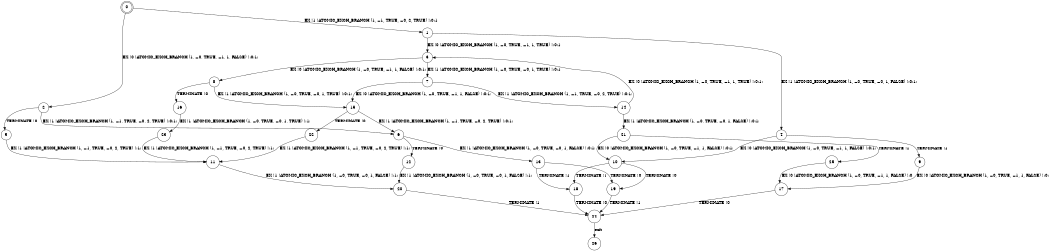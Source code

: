 digraph BCG {
size = "7, 10.5";
center = TRUE;
node [shape = circle];
0 [peripheries = 2];
0 -> 1 [label = "EX !1 !ATOMIC_EXCH_BRANCH (1, +1, TRUE, +0, 2, TRUE) !:0:1:"];
0 -> 2 [label = "EX !0 !ATOMIC_EXCH_BRANCH (1, +0, TRUE, +1, 1, FALSE) !:0:1:"];
1 -> 3 [label = "EX !0 !ATOMIC_EXCH_BRANCH (1, +0, TRUE, +1, 1, TRUE) !:0:1:"];
1 -> 4 [label = "EX !1 !ATOMIC_EXCH_BRANCH (1, +0, TRUE, +0, 1, FALSE) !:0:1:"];
2 -> 5 [label = "TERMINATE !0"];
2 -> 6 [label = "EX !1 !ATOMIC_EXCH_BRANCH (1, +1, TRUE, +0, 2, TRUE) !:0:1:"];
3 -> 7 [label = "EX !1 !ATOMIC_EXCH_BRANCH (1, +0, TRUE, +0, 1, TRUE) !:0:1:"];
3 -> 8 [label = "EX !0 !ATOMIC_EXCH_BRANCH (1, +0, TRUE, +1, 1, FALSE) !:0:1:"];
4 -> 9 [label = "TERMINATE !1"];
4 -> 10 [label = "EX !0 !ATOMIC_EXCH_BRANCH (1, +0, TRUE, +1, 1, FALSE) !:0:1:"];
5 -> 11 [label = "EX !1 !ATOMIC_EXCH_BRANCH (1, +1, TRUE, +0, 2, TRUE) !:1:"];
6 -> 12 [label = "TERMINATE !0"];
6 -> 13 [label = "EX !1 !ATOMIC_EXCH_BRANCH (1, +0, TRUE, +0, 1, FALSE) !:0:1:"];
7 -> 14 [label = "EX !1 !ATOMIC_EXCH_BRANCH (1, +1, TRUE, +0, 2, TRUE) !:0:1:"];
7 -> 15 [label = "EX !0 !ATOMIC_EXCH_BRANCH (1, +0, TRUE, +1, 1, FALSE) !:0:1:"];
8 -> 16 [label = "TERMINATE !0"];
8 -> 15 [label = "EX !1 !ATOMIC_EXCH_BRANCH (1, +0, TRUE, +0, 1, TRUE) !:0:1:"];
9 -> 17 [label = "EX !0 !ATOMIC_EXCH_BRANCH (1, +0, TRUE, +1, 1, FALSE) !:0:"];
10 -> 18 [label = "TERMINATE !1"];
10 -> 19 [label = "TERMINATE !0"];
11 -> 20 [label = "EX !1 !ATOMIC_EXCH_BRANCH (1, +0, TRUE, +0, 1, FALSE) !:1:"];
12 -> 20 [label = "EX !1 !ATOMIC_EXCH_BRANCH (1, +0, TRUE, +0, 1, FALSE) !:1:"];
13 -> 18 [label = "TERMINATE !1"];
13 -> 19 [label = "TERMINATE !0"];
14 -> 21 [label = "EX !1 !ATOMIC_EXCH_BRANCH (1, +0, TRUE, +0, 1, FALSE) !:0:1:"];
14 -> 3 [label = "EX !0 !ATOMIC_EXCH_BRANCH (1, +0, TRUE, +1, 1, TRUE) !:0:1:"];
15 -> 22 [label = "TERMINATE !0"];
15 -> 6 [label = "EX !1 !ATOMIC_EXCH_BRANCH (1, +1, TRUE, +0, 2, TRUE) !:0:1:"];
16 -> 23 [label = "EX !1 !ATOMIC_EXCH_BRANCH (1, +0, TRUE, +0, 1, TRUE) !:1:"];
17 -> 24 [label = "TERMINATE !0"];
18 -> 24 [label = "TERMINATE !0"];
19 -> 24 [label = "TERMINATE !1"];
20 -> 24 [label = "TERMINATE !1"];
21 -> 25 [label = "TERMINATE !1"];
21 -> 10 [label = "EX !0 !ATOMIC_EXCH_BRANCH (1, +0, TRUE, +1, 1, FALSE) !:0:1:"];
22 -> 11 [label = "EX !1 !ATOMIC_EXCH_BRANCH (1, +1, TRUE, +0, 2, TRUE) !:1:"];
23 -> 11 [label = "EX !1 !ATOMIC_EXCH_BRANCH (1, +1, TRUE, +0, 2, TRUE) !:1:"];
24 -> 26 [label = "exit"];
25 -> 17 [label = "EX !0 !ATOMIC_EXCH_BRANCH (1, +0, TRUE, +1, 1, FALSE) !:0:"];
}
